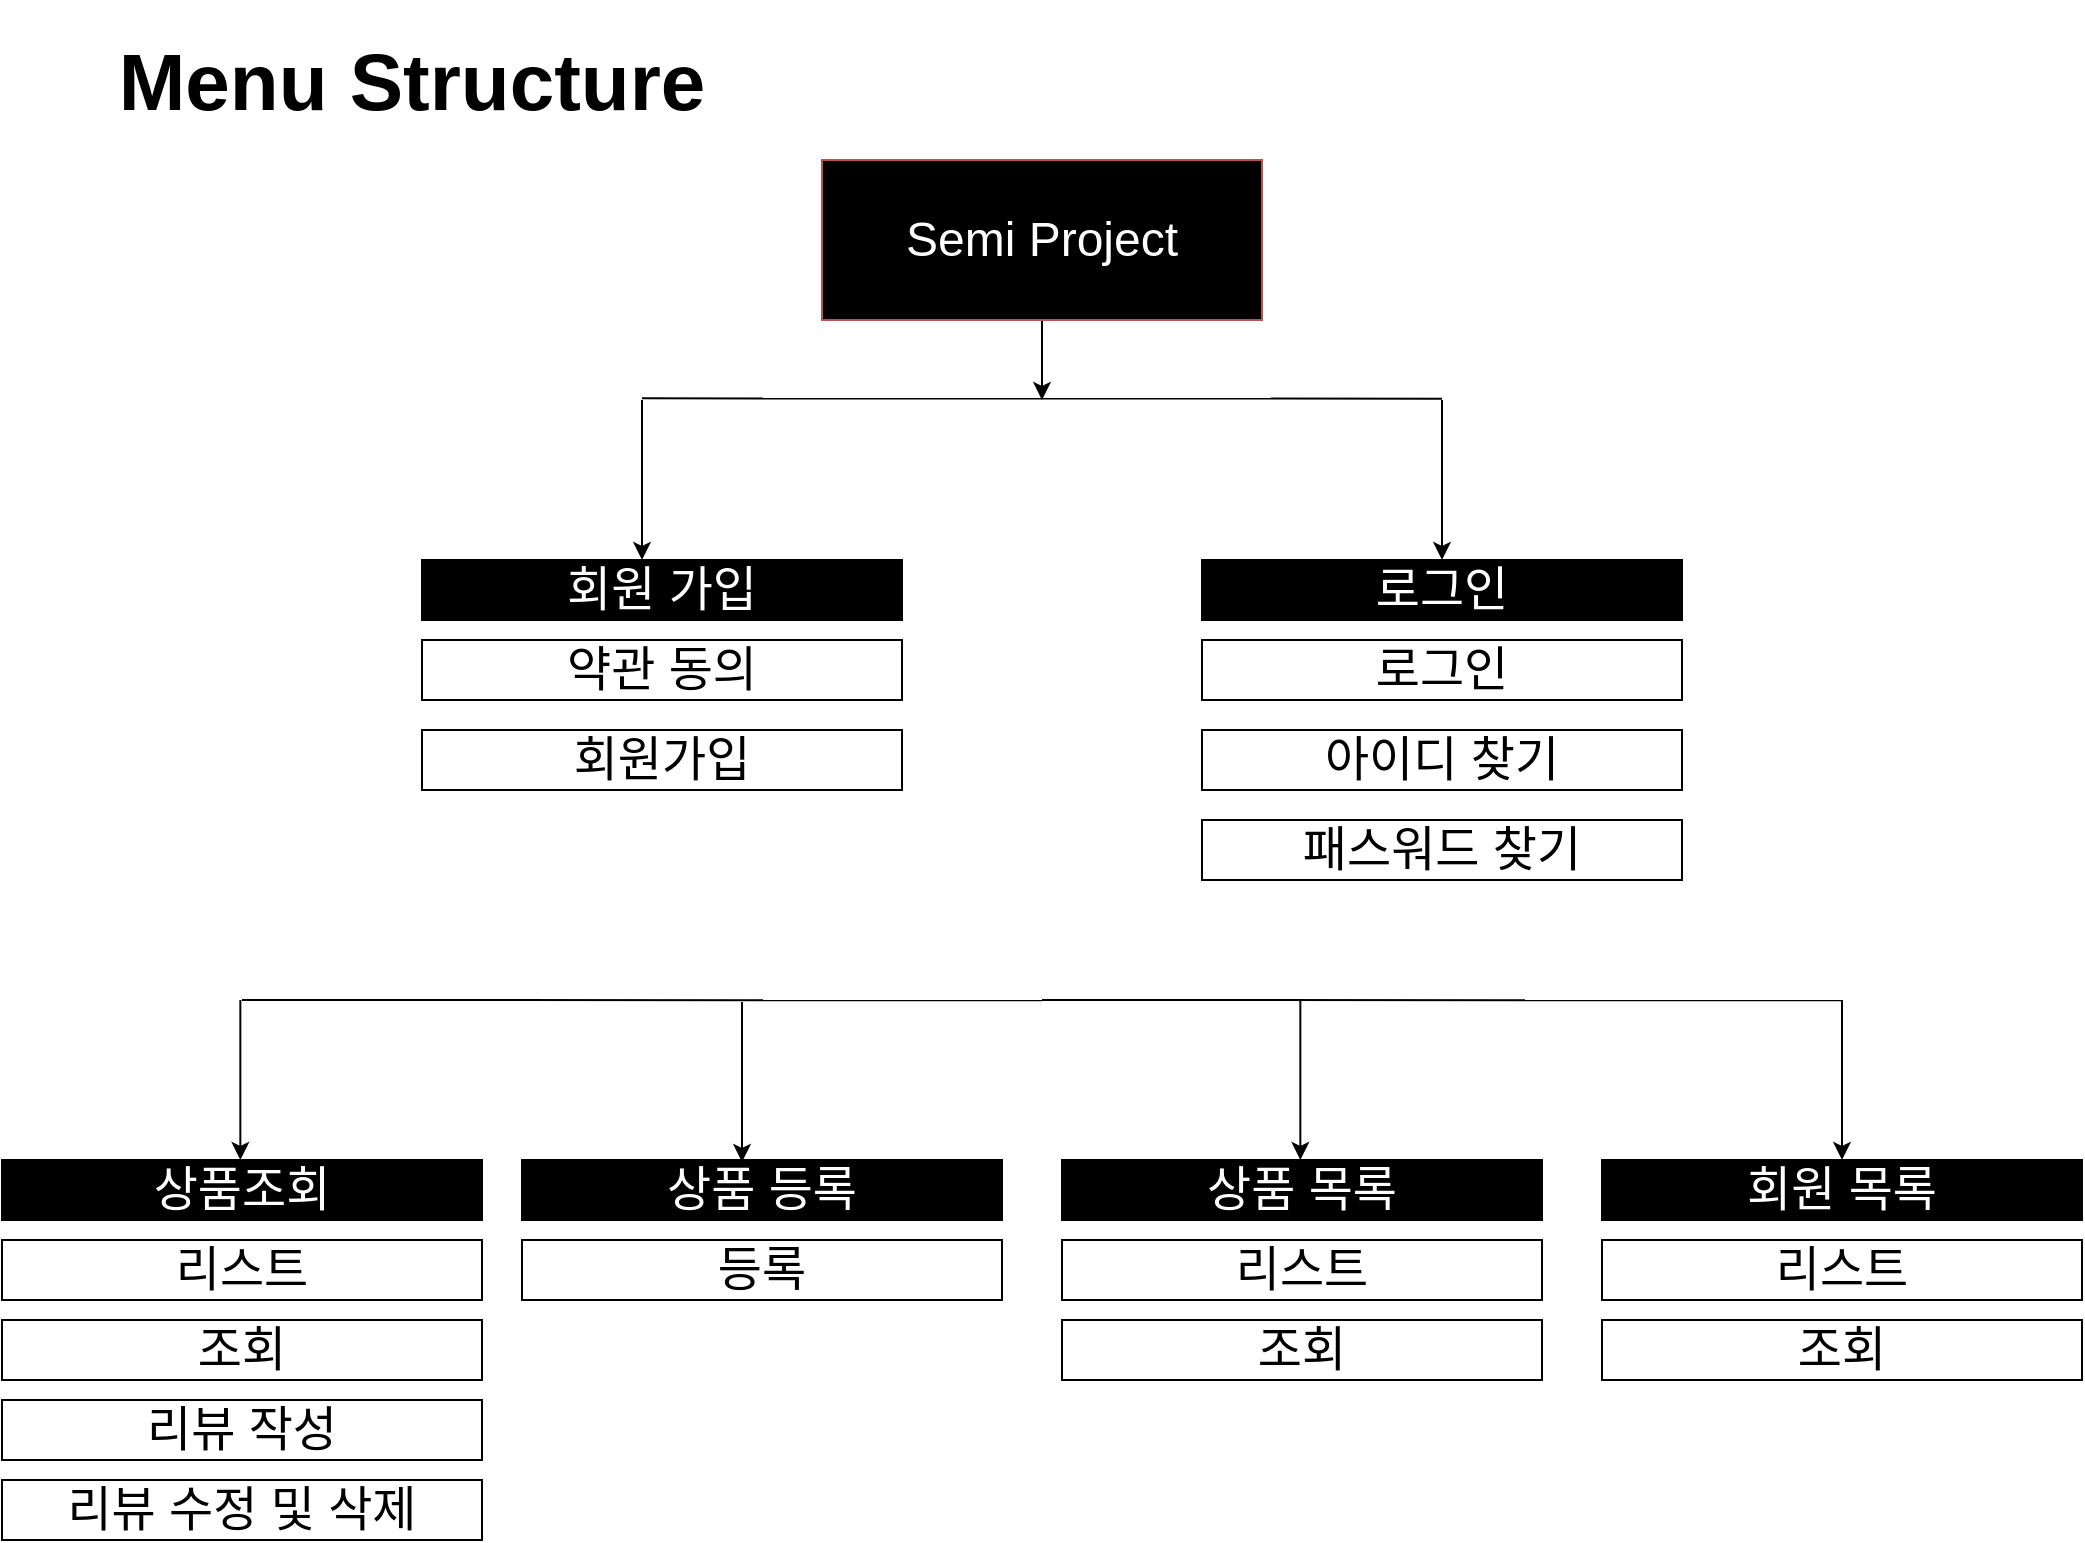 <mxfile version="16.1.2" type="github">
  <diagram name="Page-1" id="edf60f1a-56cd-e834-aa8a-f176f3a09ee4">
    <mxGraphModel dx="1730" dy="898" grid="1" gridSize="10" guides="1" tooltips="1" connect="1" arrows="1" fold="1" page="1" pageScale="1" pageWidth="1100" pageHeight="850" background="none" math="0" shadow="0">
      <root>
        <mxCell id="0" />
        <mxCell id="1" parent="0" />
        <mxCell id="U47O0pNOqAtr7t-W0nwR-9" value="" style="edgeStyle=none;rounded=0;orthogonalLoop=1;jettySize=auto;html=1;fontSize=40;fontColor=#000000;elbow=vertical;curved=1;" edge="1" parent="1" source="U47O0pNOqAtr7t-W0nwR-6">
          <mxGeometry relative="1" as="geometry">
            <mxPoint x="550" y="260" as="targetPoint" />
          </mxGeometry>
        </mxCell>
        <mxCell id="U47O0pNOqAtr7t-W0nwR-6" value="&lt;font color=&quot;#ffffff&quot; style=&quot;font-size: 24px&quot;&gt;Semi Project&lt;/font&gt;" style="rounded=0;whiteSpace=wrap;html=1;fontSize=18;fillColor=#000000;strokeColor=#b85450;" vertex="1" parent="1">
          <mxGeometry x="440" y="140" width="220" height="80" as="geometry" />
        </mxCell>
        <mxCell id="U47O0pNOqAtr7t-W0nwR-7" value="&lt;font color=&quot;#000000&quot; size=&quot;1&quot;&gt;&lt;b style=&quot;font-size: 40px&quot;&gt;Menu Structure&lt;/b&gt;&lt;/font&gt;" style="text;html=1;strokeColor=none;fillColor=none;align=center;verticalAlign=middle;whiteSpace=wrap;rounded=0;fontSize=18;fontColor=#FFFFFF;" vertex="1" parent="1">
          <mxGeometry x="70" y="60" width="330" height="80" as="geometry" />
        </mxCell>
        <mxCell id="U47O0pNOqAtr7t-W0nwR-20" style="edgeStyle=none;curved=1;rounded=0;orthogonalLoop=1;jettySize=auto;html=1;fontSize=20;fontColor=#000000;elbow=vertical;" edge="1" parent="1">
          <mxGeometry relative="1" as="geometry">
            <mxPoint x="750" y="340" as="targetPoint" />
            <mxPoint x="750" y="260" as="sourcePoint" />
          </mxGeometry>
        </mxCell>
        <mxCell id="U47O0pNOqAtr7t-W0nwR-19" value="" style="endArrow=none;html=1;rounded=0;fontSize=20;fontColor=#000000;curved=1;elbow=vertical;" edge="1" parent="1">
          <mxGeometry width="50" height="50" relative="1" as="geometry">
            <mxPoint x="350" y="259.17" as="sourcePoint" />
            <mxPoint x="750" y="259.34" as="targetPoint" />
          </mxGeometry>
        </mxCell>
        <mxCell id="U47O0pNOqAtr7t-W0nwR-21" value="회원 가입" style="rounded=0;whiteSpace=wrap;html=1;fontSize=24;fontColor=#FFFFFF;fillColor=#000000;" vertex="1" parent="1">
          <mxGeometry x="240" y="340" width="240" height="30" as="geometry" />
        </mxCell>
        <mxCell id="U47O0pNOqAtr7t-W0nwR-22" style="edgeStyle=none;curved=1;rounded=0;orthogonalLoop=1;jettySize=auto;html=1;fontSize=20;fontColor=#000000;elbow=vertical;" edge="1" parent="1">
          <mxGeometry relative="1" as="geometry">
            <mxPoint x="350" y="340" as="targetPoint" />
            <mxPoint x="350" y="260" as="sourcePoint" />
          </mxGeometry>
        </mxCell>
        <mxCell id="U47O0pNOqAtr7t-W0nwR-25" style="edgeStyle=none;curved=1;rounded=0;orthogonalLoop=1;jettySize=auto;html=1;exitX=0.5;exitY=1;exitDx=0;exitDy=0;fontSize=24;fontColor=#000000;elbow=vertical;" edge="1" parent="1" source="U47O0pNOqAtr7t-W0nwR-21" target="U47O0pNOqAtr7t-W0nwR-21">
          <mxGeometry relative="1" as="geometry" />
        </mxCell>
        <mxCell id="U47O0pNOqAtr7t-W0nwR-26" value="약관 동의" style="rounded=0;whiteSpace=wrap;html=1;fontSize=24;fontColor=#000000;fillColor=#FFFFFF;" vertex="1" parent="1">
          <mxGeometry x="240" y="380" width="240" height="30" as="geometry" />
        </mxCell>
        <mxCell id="U47O0pNOqAtr7t-W0nwR-27" value="회원가입" style="rounded=0;whiteSpace=wrap;html=1;fontSize=24;fontColor=#000000;fillColor=#FFFFFF;" vertex="1" parent="1">
          <mxGeometry x="240" y="425" width="240" height="30" as="geometry" />
        </mxCell>
        <mxCell id="U47O0pNOqAtr7t-W0nwR-28" value="로그인" style="rounded=0;whiteSpace=wrap;html=1;fontSize=24;fontColor=#FFFFFF;fillColor=#000000;" vertex="1" parent="1">
          <mxGeometry x="630" y="340" width="240" height="30" as="geometry" />
        </mxCell>
        <mxCell id="U47O0pNOqAtr7t-W0nwR-29" value="로그인" style="rounded=0;whiteSpace=wrap;html=1;fontSize=24;fontColor=#000000;fillColor=#FFFFFF;" vertex="1" parent="1">
          <mxGeometry x="630" y="380" width="240" height="30" as="geometry" />
        </mxCell>
        <mxCell id="U47O0pNOqAtr7t-W0nwR-30" value="아이디 찾기" style="rounded=0;whiteSpace=wrap;html=1;fontSize=24;fontColor=#000000;fillColor=#FFFFFF;" vertex="1" parent="1">
          <mxGeometry x="630" y="425" width="240" height="30" as="geometry" />
        </mxCell>
        <mxCell id="U47O0pNOqAtr7t-W0nwR-31" value="패스워드 찾기" style="rounded=0;whiteSpace=wrap;html=1;fontSize=24;fontColor=#000000;fillColor=#FFFFFF;" vertex="1" parent="1">
          <mxGeometry x="630" y="470" width="240" height="30" as="geometry" />
        </mxCell>
        <mxCell id="U47O0pNOqAtr7t-W0nwR-32" value="" style="endArrow=none;html=1;rounded=0;fontSize=20;fontColor=#000000;curved=1;elbow=vertical;" edge="1" parent="1">
          <mxGeometry width="50" height="50" relative="1" as="geometry">
            <mxPoint x="150" y="560" as="sourcePoint" />
            <mxPoint x="550" y="560.17" as="targetPoint" />
          </mxGeometry>
        </mxCell>
        <mxCell id="U47O0pNOqAtr7t-W0nwR-33" style="edgeStyle=none;curved=1;rounded=0;orthogonalLoop=1;jettySize=auto;html=1;fontSize=20;fontColor=#000000;elbow=vertical;" edge="1" parent="1">
          <mxGeometry relative="1" as="geometry">
            <mxPoint x="149.17" y="640" as="targetPoint" />
            <mxPoint x="149.17" y="560" as="sourcePoint" />
          </mxGeometry>
        </mxCell>
        <mxCell id="U47O0pNOqAtr7t-W0nwR-34" value="" style="endArrow=none;html=1;rounded=0;fontSize=20;fontColor=#000000;curved=1;elbow=vertical;" edge="1" parent="1">
          <mxGeometry width="50" height="50" relative="1" as="geometry">
            <mxPoint x="550" y="560" as="sourcePoint" />
            <mxPoint x="950" y="560.17" as="targetPoint" />
          </mxGeometry>
        </mxCell>
        <mxCell id="U47O0pNOqAtr7t-W0nwR-35" style="edgeStyle=none;curved=1;rounded=0;orthogonalLoop=1;jettySize=auto;html=1;fontSize=20;fontColor=#000000;elbow=vertical;" edge="1" parent="1">
          <mxGeometry relative="1" as="geometry">
            <mxPoint x="950" y="640" as="targetPoint" />
            <mxPoint x="950" y="560" as="sourcePoint" />
          </mxGeometry>
        </mxCell>
        <mxCell id="U47O0pNOqAtr7t-W0nwR-36" value="상품조회" style="rounded=0;whiteSpace=wrap;html=1;fontSize=24;fontColor=#FFFFFF;fillColor=#000000;" vertex="1" parent="1">
          <mxGeometry x="30" y="640" width="240" height="30" as="geometry" />
        </mxCell>
        <mxCell id="U47O0pNOqAtr7t-W0nwR-37" value="리스트" style="rounded=0;whiteSpace=wrap;html=1;fontSize=24;fontColor=#000000;fillColor=#FFFFFF;" vertex="1" parent="1">
          <mxGeometry x="30" y="680" width="240" height="30" as="geometry" />
        </mxCell>
        <mxCell id="U47O0pNOqAtr7t-W0nwR-38" value="조회" style="rounded=0;whiteSpace=wrap;html=1;fontSize=24;fontColor=#000000;fillColor=#FFFFFF;" vertex="1" parent="1">
          <mxGeometry x="30" y="720" width="240" height="30" as="geometry" />
        </mxCell>
        <mxCell id="U47O0pNOqAtr7t-W0nwR-39" value="리뷰 작성" style="rounded=0;whiteSpace=wrap;html=1;fontSize=24;fontColor=#000000;fillColor=#FFFFFF;" vertex="1" parent="1">
          <mxGeometry x="30" y="760" width="240" height="30" as="geometry" />
        </mxCell>
        <mxCell id="U47O0pNOqAtr7t-W0nwR-40" value="리뷰 수정 및 삭제" style="rounded=0;whiteSpace=wrap;html=1;fontSize=24;fontColor=#000000;fillColor=#FFFFFF;" vertex="1" parent="1">
          <mxGeometry x="30" y="800" width="240" height="30" as="geometry" />
        </mxCell>
        <mxCell id="U47O0pNOqAtr7t-W0nwR-41" style="edgeStyle=none;curved=1;rounded=0;orthogonalLoop=1;jettySize=auto;html=1;fontSize=20;fontColor=#000000;elbow=vertical;" edge="1" parent="1">
          <mxGeometry relative="1" as="geometry">
            <mxPoint x="400.0" y="641" as="targetPoint" />
            <mxPoint x="400.0" y="561" as="sourcePoint" />
          </mxGeometry>
        </mxCell>
        <mxCell id="U47O0pNOqAtr7t-W0nwR-42" value="상품 등록" style="rounded=0;whiteSpace=wrap;html=1;fontSize=24;fontColor=#FFFFFF;fillColor=#000000;" vertex="1" parent="1">
          <mxGeometry x="290" y="640" width="240" height="30" as="geometry" />
        </mxCell>
        <mxCell id="U47O0pNOqAtr7t-W0nwR-43" value="회원 목록" style="rounded=0;whiteSpace=wrap;html=1;fontSize=24;fontColor=#FFFFFF;fillColor=#000000;" vertex="1" parent="1">
          <mxGeometry x="830" y="640" width="240" height="30" as="geometry" />
        </mxCell>
        <mxCell id="U47O0pNOqAtr7t-W0nwR-44" value="상품 목록" style="rounded=0;whiteSpace=wrap;html=1;fontSize=24;fontColor=#FFFFFF;fillColor=#000000;" vertex="1" parent="1">
          <mxGeometry x="560" y="640" width="240" height="30" as="geometry" />
        </mxCell>
        <mxCell id="U47O0pNOqAtr7t-W0nwR-45" style="edgeStyle=none;curved=1;rounded=0;orthogonalLoop=1;jettySize=auto;html=1;fontSize=20;fontColor=#000000;elbow=vertical;" edge="1" parent="1">
          <mxGeometry relative="1" as="geometry">
            <mxPoint x="679.17" y="640" as="targetPoint" />
            <mxPoint x="679.17" y="560" as="sourcePoint" />
          </mxGeometry>
        </mxCell>
        <mxCell id="U47O0pNOqAtr7t-W0nwR-47" value="등록" style="rounded=0;whiteSpace=wrap;html=1;fontSize=24;fontColor=#000000;fillColor=#FFFFFF;" vertex="1" parent="1">
          <mxGeometry x="290" y="680" width="240" height="30" as="geometry" />
        </mxCell>
        <mxCell id="U47O0pNOqAtr7t-W0nwR-48" value="리스트" style="rounded=0;whiteSpace=wrap;html=1;fontSize=24;fontColor=#000000;fillColor=#FFFFFF;" vertex="1" parent="1">
          <mxGeometry x="560" y="680" width="240" height="30" as="geometry" />
        </mxCell>
        <mxCell id="U47O0pNOqAtr7t-W0nwR-49" value="조회" style="rounded=0;whiteSpace=wrap;html=1;fontSize=24;fontColor=#000000;fillColor=#FFFFFF;" vertex="1" parent="1">
          <mxGeometry x="560" y="720" width="240" height="30" as="geometry" />
        </mxCell>
        <mxCell id="U47O0pNOqAtr7t-W0nwR-50" value="리스트" style="rounded=0;whiteSpace=wrap;html=1;fontSize=24;fontColor=#000000;fillColor=#FFFFFF;" vertex="1" parent="1">
          <mxGeometry x="830" y="680" width="240" height="30" as="geometry" />
        </mxCell>
        <mxCell id="U47O0pNOqAtr7t-W0nwR-51" value="조회" style="rounded=0;whiteSpace=wrap;html=1;fontSize=24;fontColor=#000000;fillColor=#FFFFFF;" vertex="1" parent="1">
          <mxGeometry x="830" y="720" width="240" height="30" as="geometry" />
        </mxCell>
      </root>
    </mxGraphModel>
  </diagram>
</mxfile>

